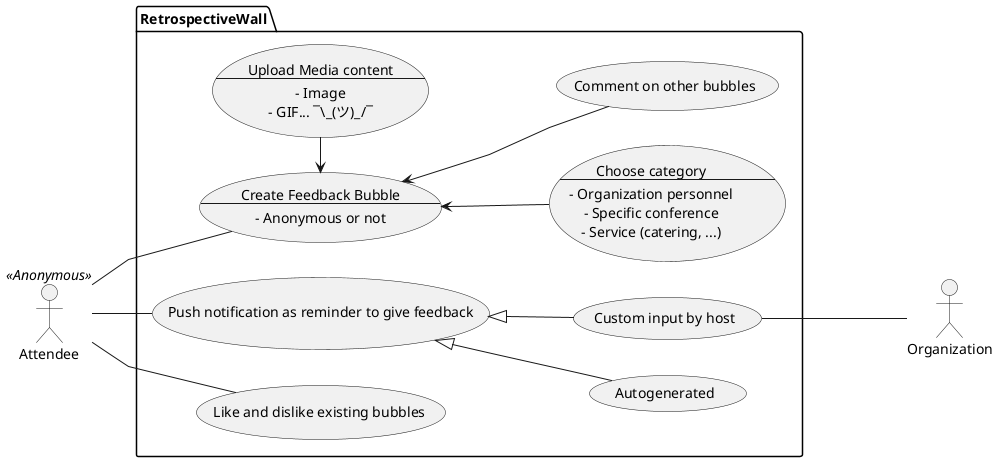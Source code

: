 @startuml useCases
skinparam linetype polyline
left to right direction

actor Attendee as a <<Anonymous>>
package RetrospectiveWall {
    usecase bubble as "Create Feedback Bubble
    --
    - Anonymous or not"
    usecase category as "Choose category
    --
    - Organization personnel
    - Specific conference
    - Service (catering, ...)"
    usecase media as "Upload Media content
    --
    - Image
    - GIF... ¯\_(ツ)_/¯"
    usecase "Comment on other bubbles" as comment

    usecase notification as "Push notification as reminder to give feedback"
    usecase auto as"Autogenerated"
    usecase manual as "Custom input by host"

    usecase like as "Like and dislike existing bubbles"

}
actor Organization as o

a -- notification
manual --- o
a -- bubble
a -- like
bubble <-- category
bubble <- media
bubble <-- comment
notification <|-- auto
notification <|-- manual
@enduml